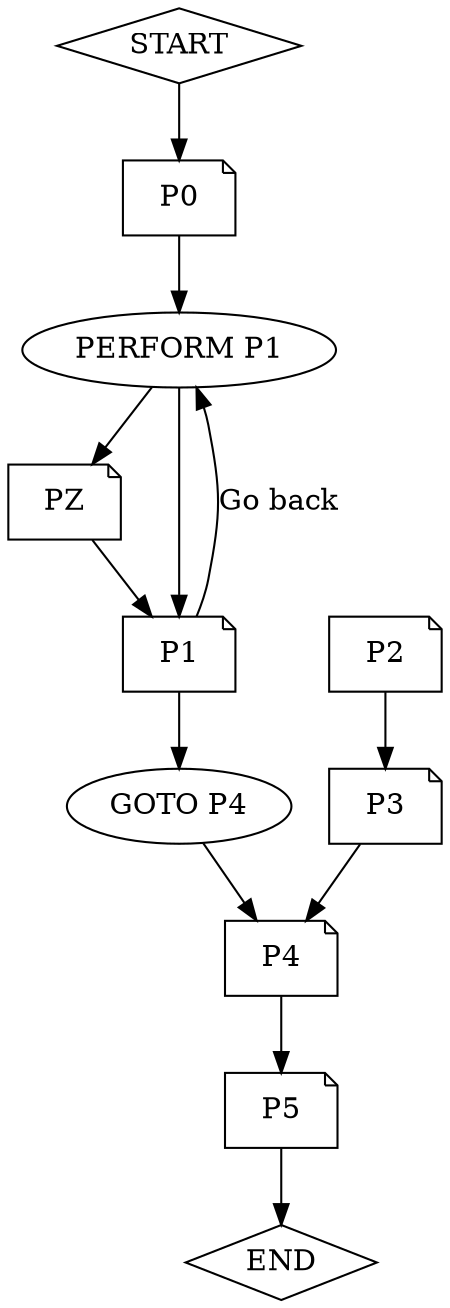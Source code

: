 digraph "test.gvz" {
	node [shape=diamond]
	0 [label=START]
	node [shape=note]
	1 [label=P0]
	node [shape=ellipse]
	2 [label="PERFORM P1"]
	node [shape=note]
	3 [label=PZ]
	node [shape=note]
	4 [label=P1]
	node [shape=ellipse]
	5 [label="GOTO P4"]
	node [shape=note]
	6 [label=P2]
	node [shape=note]
	7 [label=P3]
	node [shape=note]
	8 [label=P4]
	node [shape=note]
	9 [label=P5]
	node [shape=diamond]
	10 [label=END]
	0 -> 1
	1 -> 2
	2 -> 3
	2 -> 4
	4 -> 2 [label="Go back"]
	3 -> 4
	4 -> 5
	5 -> 8
	6 -> 7
	7 -> 8
	8 -> 9
	9 -> 10
}
